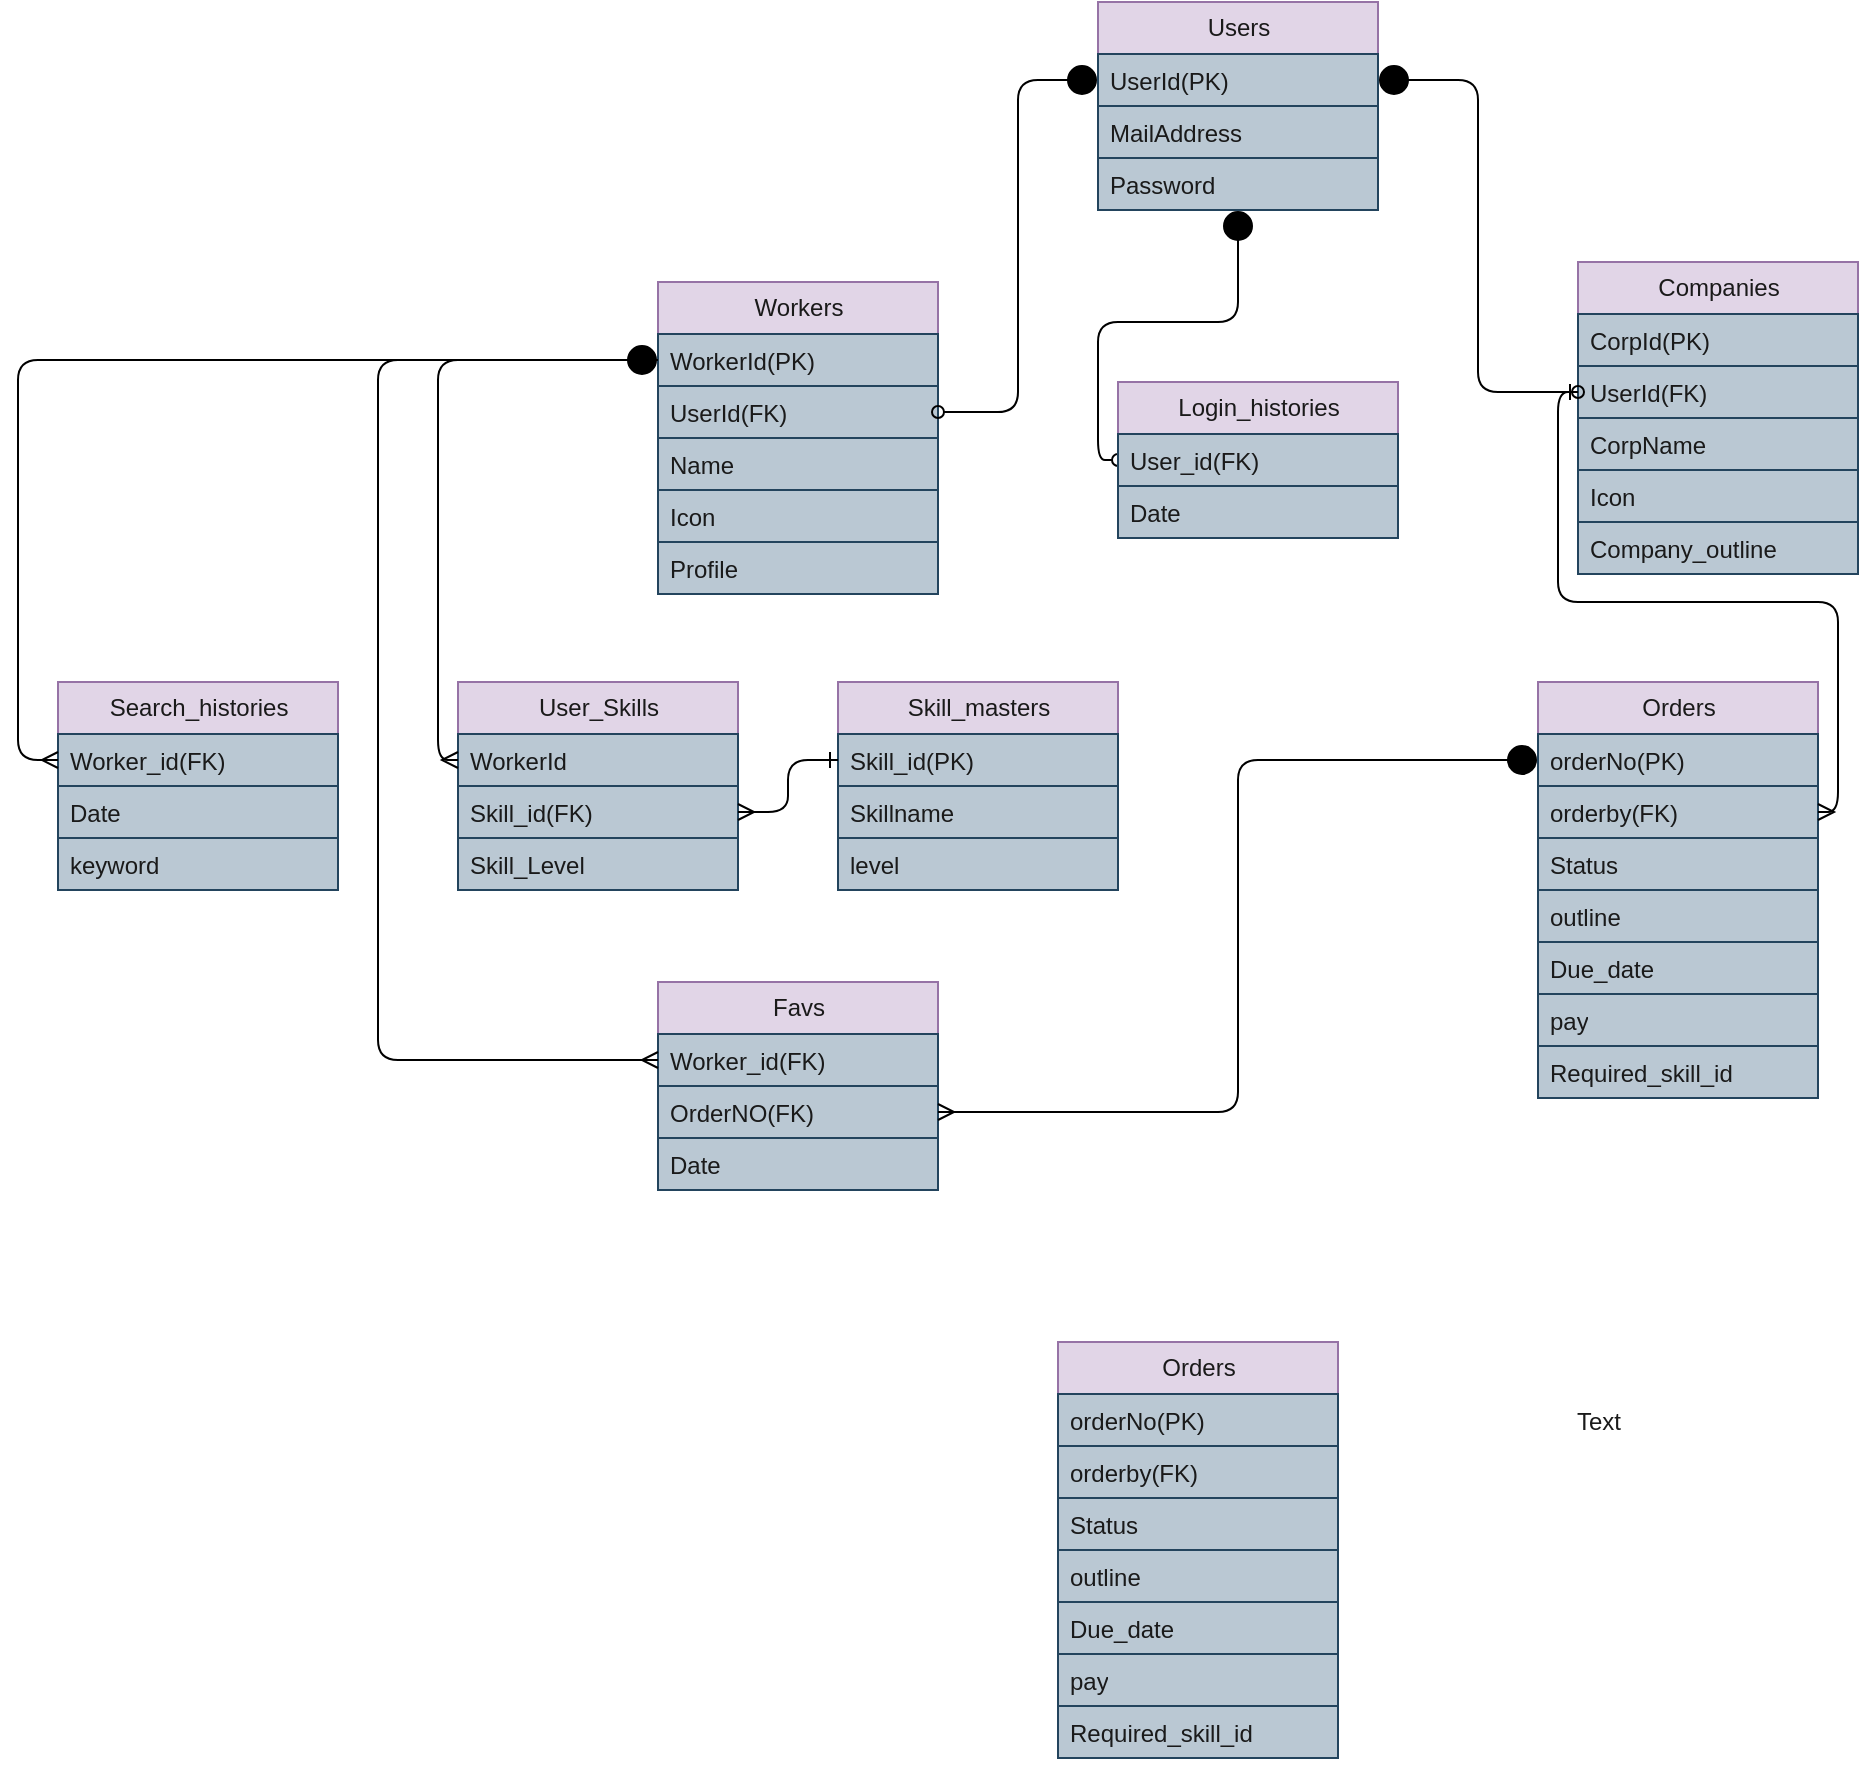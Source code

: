 <mxfile>
    <diagram id="KCtBOqn_2XuBti75bHBs" name="ページ1">
        <mxGraphModel dx="1829" dy="563" grid="1" gridSize="10" guides="1" tooltips="1" connect="1" arrows="1" fold="1" page="1" pageScale="1" pageWidth="827" pageHeight="1169" math="0" shadow="0">
            <root>
                <mxCell id="0"/>
                <mxCell id="1" parent="0"/>
                <mxCell id="41" style="edgeStyle=orthogonalEdgeStyle;html=1;entryX=0;entryY=0.5;entryDx=0;entryDy=0;fontColor=#1A1A1A;startArrow=circle;startFill=1;endArrow=oval;endFill=0;" parent="1" source="12" target="30" edge="1">
                    <mxGeometry relative="1" as="geometry"/>
                </mxCell>
                <mxCell id="12" value="&lt;font color=&quot;#1a1a1a&quot;&gt;Users&lt;/font&gt;" style="swimlane;fontStyle=0;childLayout=stackLayout;horizontal=1;startSize=26;fillColor=#e1d5e7;horizontalStack=0;resizeParent=1;resizeParentMax=0;resizeLast=0;collapsible=1;marginBottom=0;html=1;strokeColor=#9673a6;rounded=0;swimlaneLine=1;" parent="1" vertex="1">
                    <mxGeometry x="360" y="10" width="140" height="104" as="geometry"/>
                </mxCell>
                <mxCell id="13" value="&lt;font color=&quot;#1a1a1a&quot;&gt;UserId(PK)&lt;/font&gt;" style="text;strokeColor=#23445d;fillColor=#bac8d3;align=left;verticalAlign=top;spacingLeft=4;spacingRight=4;overflow=hidden;rotatable=0;points=[[0,0.5],[1,0.5]];portConstraint=eastwest;whiteSpace=wrap;html=1;" parent="12" vertex="1">
                    <mxGeometry y="26" width="140" height="26" as="geometry"/>
                </mxCell>
                <mxCell id="14" value="&lt;font color=&quot;#1a1a1a&quot;&gt;MailAddress&lt;/font&gt;" style="text;strokeColor=#23445d;fillColor=#bac8d3;align=left;verticalAlign=top;spacingLeft=4;spacingRight=4;overflow=hidden;rotatable=0;points=[[0,0.5],[1,0.5]];portConstraint=eastwest;whiteSpace=wrap;html=1;" parent="12" vertex="1">
                    <mxGeometry y="52" width="140" height="26" as="geometry"/>
                </mxCell>
                <mxCell id="15" value="&lt;font color=&quot;#1a1a1a&quot;&gt;Password&lt;/font&gt;" style="text;strokeColor=#23445d;fillColor=#bac8d3;align=left;verticalAlign=top;spacingLeft=4;spacingRight=4;overflow=hidden;rotatable=0;points=[[0,0.5],[1,0.5]];portConstraint=eastwest;whiteSpace=wrap;html=1;rounded=0;" parent="12" vertex="1">
                    <mxGeometry y="78" width="140" height="26" as="geometry"/>
                </mxCell>
                <mxCell id="17" value="&lt;font color=&quot;#1a1a1a&quot;&gt;Workers&lt;/font&gt;" style="swimlane;fontStyle=0;childLayout=stackLayout;horizontal=1;startSize=26;fillColor=#e1d5e7;horizontalStack=0;resizeParent=1;resizeParentMax=0;resizeLast=0;collapsible=1;marginBottom=0;html=1;strokeColor=#9673a6;rounded=0;swimlaneLine=1;" parent="1" vertex="1">
                    <mxGeometry x="140" y="150" width="140" height="156" as="geometry"/>
                </mxCell>
                <mxCell id="18" value="&lt;font color=&quot;#1a1a1a&quot;&gt;WorkerId(PK)&lt;/font&gt;" style="text;strokeColor=#23445d;fillColor=#bac8d3;align=left;verticalAlign=top;spacingLeft=4;spacingRight=4;overflow=hidden;rotatable=0;points=[[0,0.5],[1,0.5]];portConstraint=eastwest;whiteSpace=wrap;html=1;" parent="17" vertex="1">
                    <mxGeometry y="26" width="140" height="26" as="geometry"/>
                </mxCell>
                <mxCell id="19" value="&lt;font color=&quot;#1a1a1a&quot;&gt;UserId(FK)&lt;/font&gt;" style="text;strokeColor=#23445d;fillColor=#bac8d3;align=left;verticalAlign=top;spacingLeft=4;spacingRight=4;overflow=hidden;rotatable=0;points=[[0,0.5],[1,0.5]];portConstraint=eastwest;whiteSpace=wrap;html=1;" parent="17" vertex="1">
                    <mxGeometry y="52" width="140" height="26" as="geometry"/>
                </mxCell>
                <mxCell id="20" value="&lt;font color=&quot;#1a1a1a&quot;&gt;Name&lt;/font&gt;" style="text;strokeColor=#23445d;fillColor=#bac8d3;align=left;verticalAlign=top;spacingLeft=4;spacingRight=4;overflow=hidden;rotatable=0;points=[[0,0.5],[1,0.5]];portConstraint=eastwest;whiteSpace=wrap;html=1;rounded=0;" parent="17" vertex="1">
                    <mxGeometry y="78" width="140" height="26" as="geometry"/>
                </mxCell>
                <mxCell id="21" value="&lt;font color=&quot;#1a1a1a&quot;&gt;Icon&lt;/font&gt;" style="text;strokeColor=#23445d;fillColor=#bac8d3;align=left;verticalAlign=top;spacingLeft=4;spacingRight=4;overflow=hidden;rotatable=0;points=[[0,0.5],[1,0.5]];portConstraint=eastwest;whiteSpace=wrap;html=1;rounded=0;" parent="17" vertex="1">
                    <mxGeometry y="104" width="140" height="26" as="geometry"/>
                </mxCell>
                <mxCell id="22" value="&lt;font color=&quot;#1a1a1a&quot;&gt;Profile&lt;/font&gt;" style="text;strokeColor=#23445d;fillColor=#bac8d3;align=left;verticalAlign=top;spacingLeft=4;spacingRight=4;overflow=hidden;rotatable=0;points=[[0,0.5],[1,0.5]];portConstraint=eastwest;whiteSpace=wrap;html=1;rounded=0;" parent="17" vertex="1">
                    <mxGeometry y="130" width="140" height="26" as="geometry"/>
                </mxCell>
                <mxCell id="23" value="&lt;font color=&quot;#1a1a1a&quot;&gt;Companies&lt;/font&gt;" style="swimlane;fontStyle=0;childLayout=stackLayout;horizontal=1;startSize=26;fillColor=#e1d5e7;horizontalStack=0;resizeParent=1;resizeParentMax=0;resizeLast=0;collapsible=1;marginBottom=0;html=1;strokeColor=#9673a6;rounded=0;swimlaneLine=1;" parent="1" vertex="1">
                    <mxGeometry x="600" y="140" width="140" height="156" as="geometry"/>
                </mxCell>
                <mxCell id="24" value="&lt;font color=&quot;#1a1a1a&quot;&gt;CorpId(PK)&lt;/font&gt;" style="text;strokeColor=#23445d;fillColor=#bac8d3;align=left;verticalAlign=top;spacingLeft=4;spacingRight=4;overflow=hidden;rotatable=0;points=[[0,0.5],[1,0.5]];portConstraint=eastwest;whiteSpace=wrap;html=1;" parent="23" vertex="1">
                    <mxGeometry y="26" width="140" height="26" as="geometry"/>
                </mxCell>
                <mxCell id="25" value="&lt;font color=&quot;#1a1a1a&quot;&gt;UserId(FK)&lt;/font&gt;" style="text;strokeColor=#23445d;fillColor=#bac8d3;align=left;verticalAlign=top;spacingLeft=4;spacingRight=4;overflow=hidden;rotatable=0;points=[[0,0.5],[1,0.5]];portConstraint=eastwest;whiteSpace=wrap;html=1;" parent="23" vertex="1">
                    <mxGeometry y="52" width="140" height="26" as="geometry"/>
                </mxCell>
                <mxCell id="26" value="&lt;font color=&quot;#1a1a1a&quot;&gt;CorpName&lt;/font&gt;" style="text;strokeColor=#23445d;fillColor=#bac8d3;align=left;verticalAlign=top;spacingLeft=4;spacingRight=4;overflow=hidden;rotatable=0;points=[[0,0.5],[1,0.5]];portConstraint=eastwest;whiteSpace=wrap;html=1;rounded=0;" parent="23" vertex="1">
                    <mxGeometry y="78" width="140" height="26" as="geometry"/>
                </mxCell>
                <mxCell id="27" value="&lt;font color=&quot;#1a1a1a&quot;&gt;Icon&lt;/font&gt;" style="text;strokeColor=#23445d;fillColor=#bac8d3;align=left;verticalAlign=top;spacingLeft=4;spacingRight=4;overflow=hidden;rotatable=0;points=[[0,0.5],[1,0.5]];portConstraint=eastwest;whiteSpace=wrap;html=1;rounded=0;" parent="23" vertex="1">
                    <mxGeometry y="104" width="140" height="26" as="geometry"/>
                </mxCell>
                <mxCell id="28" value="&lt;font color=&quot;#1a1a1a&quot;&gt;Company_outline&lt;br&gt;&lt;/font&gt;" style="text;strokeColor=#23445d;fillColor=#bac8d3;align=left;verticalAlign=top;spacingLeft=4;spacingRight=4;overflow=hidden;rotatable=0;points=[[0,0.5],[1,0.5]];portConstraint=eastwest;whiteSpace=wrap;html=1;rounded=0;" parent="23" vertex="1">
                    <mxGeometry y="130" width="140" height="26" as="geometry"/>
                </mxCell>
                <mxCell id="29" value="&lt;font color=&quot;#1a1a1a&quot;&gt;Login_histories&lt;/font&gt;" style="swimlane;fontStyle=0;childLayout=stackLayout;horizontal=1;startSize=26;fillColor=#e1d5e7;horizontalStack=0;resizeParent=1;resizeParentMax=0;resizeLast=0;collapsible=1;marginBottom=0;html=1;strokeColor=#9673a6;rounded=0;swimlaneLine=1;" parent="1" vertex="1">
                    <mxGeometry x="370" y="200" width="140" height="78" as="geometry"/>
                </mxCell>
                <mxCell id="30" value="&lt;font color=&quot;#1a1a1a&quot;&gt;User_id(FK)&lt;/font&gt;" style="text;strokeColor=#23445d;fillColor=#bac8d3;align=left;verticalAlign=top;spacingLeft=4;spacingRight=4;overflow=hidden;rotatable=0;points=[[0,0.5],[1,0.5]];portConstraint=eastwest;whiteSpace=wrap;html=1;" parent="29" vertex="1">
                    <mxGeometry y="26" width="140" height="26" as="geometry"/>
                </mxCell>
                <mxCell id="31" value="&lt;font color=&quot;#1a1a1a&quot;&gt;Date&lt;/font&gt;" style="text;strokeColor=#23445d;fillColor=#bac8d3;align=left;verticalAlign=top;spacingLeft=4;spacingRight=4;overflow=hidden;rotatable=0;points=[[0,0.5],[1,0.5]];portConstraint=eastwest;whiteSpace=wrap;html=1;" parent="29" vertex="1">
                    <mxGeometry y="52" width="140" height="26" as="geometry"/>
                </mxCell>
                <mxCell id="37" style="edgeStyle=orthogonalEdgeStyle;html=1;exitX=0;exitY=0.5;exitDx=0;exitDy=0;entryX=1;entryY=0.5;entryDx=0;entryDy=0;fontColor=#1A1A1A;endArrow=oval;endFill=0;startArrow=circle;startFill=1;" parent="1" source="13" target="19" edge="1">
                    <mxGeometry relative="1" as="geometry"/>
                </mxCell>
                <mxCell id="40" style="edgeStyle=orthogonalEdgeStyle;html=1;exitX=1;exitY=0.5;exitDx=0;exitDy=0;entryX=0;entryY=0.5;entryDx=0;entryDy=0;fontColor=#1A1A1A;startArrow=circle;startFill=1;endArrow=oval;endFill=0;" parent="1" source="13" target="25" edge="1">
                    <mxGeometry relative="1" as="geometry"/>
                </mxCell>
                <mxCell id="42" value="&lt;font color=&quot;#1a1a1a&quot;&gt;User_Skills&lt;/font&gt;" style="swimlane;fontStyle=0;childLayout=stackLayout;horizontal=1;startSize=26;fillColor=#e1d5e7;horizontalStack=0;resizeParent=1;resizeParentMax=0;resizeLast=0;collapsible=1;marginBottom=0;html=1;strokeColor=#9673a6;rounded=0;swimlaneLine=1;" parent="1" vertex="1">
                    <mxGeometry x="40" y="350" width="140" height="104" as="geometry"/>
                </mxCell>
                <mxCell id="43" value="&lt;font color=&quot;#1a1a1a&quot;&gt;WorkerId&lt;/font&gt;" style="text;strokeColor=#23445d;fillColor=#bac8d3;align=left;verticalAlign=top;spacingLeft=4;spacingRight=4;overflow=hidden;rotatable=0;points=[[0,0.5],[1,0.5]];portConstraint=eastwest;whiteSpace=wrap;html=1;" parent="42" vertex="1">
                    <mxGeometry y="26" width="140" height="26" as="geometry"/>
                </mxCell>
                <mxCell id="44" value="&lt;font color=&quot;#1a1a1a&quot;&gt;Skill_id(FK)&lt;/font&gt;" style="text;strokeColor=#23445d;fillColor=#bac8d3;align=left;verticalAlign=top;spacingLeft=4;spacingRight=4;overflow=hidden;rotatable=0;points=[[0,0.5],[1,0.5]];portConstraint=eastwest;whiteSpace=wrap;html=1;" parent="42" vertex="1">
                    <mxGeometry y="52" width="140" height="26" as="geometry"/>
                </mxCell>
                <mxCell id="45" value="&lt;font color=&quot;#1a1a1a&quot;&gt;Skill_Level&lt;/font&gt;" style="text;strokeColor=#23445d;fillColor=#bac8d3;align=left;verticalAlign=top;spacingLeft=4;spacingRight=4;overflow=hidden;rotatable=0;points=[[0,0.5],[1,0.5]];portConstraint=eastwest;whiteSpace=wrap;html=1;" parent="42" vertex="1">
                    <mxGeometry y="78" width="140" height="26" as="geometry"/>
                </mxCell>
                <mxCell id="46" style="edgeStyle=orthogonalEdgeStyle;html=1;entryX=0;entryY=0.5;entryDx=0;entryDy=0;fontColor=#1A1A1A;startArrow=circle;startFill=1;endArrow=ERmany;endFill=0;" parent="1" source="18" target="43" edge="1">
                    <mxGeometry relative="1" as="geometry"/>
                </mxCell>
                <mxCell id="48" value="&lt;font color=&quot;#1a1a1a&quot;&gt;Skill_masters&lt;/font&gt;" style="swimlane;fontStyle=0;childLayout=stackLayout;horizontal=1;startSize=26;fillColor=#e1d5e7;horizontalStack=0;resizeParent=1;resizeParentMax=0;resizeLast=0;collapsible=1;marginBottom=0;html=1;strokeColor=#9673a6;rounded=0;swimlaneLine=1;" parent="1" vertex="1">
                    <mxGeometry x="230" y="350" width="140" height="104" as="geometry"/>
                </mxCell>
                <mxCell id="49" value="&lt;font color=&quot;#1a1a1a&quot;&gt;Skill_id(PK)&lt;/font&gt;" style="text;strokeColor=#23445d;fillColor=#bac8d3;align=left;verticalAlign=top;spacingLeft=4;spacingRight=4;overflow=hidden;rotatable=0;points=[[0,0.5],[1,0.5]];portConstraint=eastwest;whiteSpace=wrap;html=1;" parent="48" vertex="1">
                    <mxGeometry y="26" width="140" height="26" as="geometry"/>
                </mxCell>
                <mxCell id="50" value="&lt;font color=&quot;#1a1a1a&quot;&gt;Skillname&lt;/font&gt;" style="text;strokeColor=#23445d;fillColor=#bac8d3;align=left;verticalAlign=top;spacingLeft=4;spacingRight=4;overflow=hidden;rotatable=0;points=[[0,0.5],[1,0.5]];portConstraint=eastwest;whiteSpace=wrap;html=1;" parent="48" vertex="1">
                    <mxGeometry y="52" width="140" height="26" as="geometry"/>
                </mxCell>
                <mxCell id="51" value="&lt;font color=&quot;#1a1a1a&quot;&gt;level&lt;/font&gt;" style="text;strokeColor=#23445d;fillColor=#bac8d3;align=left;verticalAlign=top;spacingLeft=4;spacingRight=4;overflow=hidden;rotatable=0;points=[[0,0.5],[1,0.5]];portConstraint=eastwest;whiteSpace=wrap;html=1;" parent="48" vertex="1">
                    <mxGeometry y="78" width="140" height="26" as="geometry"/>
                </mxCell>
                <mxCell id="52" style="edgeStyle=orthogonalEdgeStyle;html=1;fontColor=#1A1A1A;startArrow=ERone;startFill=0;endArrow=ERmany;endFill=0;" parent="1" source="49" target="44" edge="1">
                    <mxGeometry relative="1" as="geometry"/>
                </mxCell>
                <mxCell id="53" value="&lt;font color=&quot;#1a1a1a&quot;&gt;Orders&lt;/font&gt;" style="swimlane;fontStyle=0;childLayout=stackLayout;horizontal=1;startSize=26;fillColor=#e1d5e7;horizontalStack=0;resizeParent=1;resizeParentMax=0;resizeLast=0;collapsible=1;marginBottom=0;html=1;strokeColor=#9673a6;rounded=0;swimlaneLine=1;" parent="1" vertex="1">
                    <mxGeometry x="580" y="350" width="140" height="208" as="geometry"/>
                </mxCell>
                <mxCell id="54" value="&lt;font color=&quot;#1a1a1a&quot;&gt;orderNo(PK)&lt;/font&gt;" style="text;strokeColor=#23445d;fillColor=#bac8d3;align=left;verticalAlign=top;spacingLeft=4;spacingRight=4;overflow=hidden;rotatable=0;points=[[0,0.5],[1,0.5]];portConstraint=eastwest;whiteSpace=wrap;html=1;" parent="53" vertex="1">
                    <mxGeometry y="26" width="140" height="26" as="geometry"/>
                </mxCell>
                <mxCell id="55" value="&lt;font color=&quot;#1a1a1a&quot;&gt;orderby(FK)&lt;/font&gt;" style="text;strokeColor=#23445d;fillColor=#bac8d3;align=left;verticalAlign=top;spacingLeft=4;spacingRight=4;overflow=hidden;rotatable=0;points=[[0,0.5],[1,0.5]];portConstraint=eastwest;whiteSpace=wrap;html=1;" parent="53" vertex="1">
                    <mxGeometry y="52" width="140" height="26" as="geometry"/>
                </mxCell>
                <mxCell id="75" value="&lt;font color=&quot;#1a1a1a&quot;&gt;Status&lt;/font&gt;" style="text;strokeColor=#23445d;fillColor=#bac8d3;align=left;verticalAlign=top;spacingLeft=4;spacingRight=4;overflow=hidden;rotatable=0;points=[[0,0.5],[1,0.5]];portConstraint=eastwest;whiteSpace=wrap;html=1;" parent="53" vertex="1">
                    <mxGeometry y="78" width="140" height="26" as="geometry"/>
                </mxCell>
                <mxCell id="56" value="&lt;font color=&quot;#1a1a1a&quot;&gt;outline&lt;/font&gt;" style="text;strokeColor=#23445d;fillColor=#bac8d3;align=left;verticalAlign=top;spacingLeft=4;spacingRight=4;overflow=hidden;rotatable=0;points=[[0,0.5],[1,0.5]];portConstraint=eastwest;whiteSpace=wrap;html=1;" parent="53" vertex="1">
                    <mxGeometry y="104" width="140" height="26" as="geometry"/>
                </mxCell>
                <mxCell id="57" value="&lt;font color=&quot;#1a1a1a&quot;&gt;Due_date&lt;/font&gt;" style="text;strokeColor=#23445d;fillColor=#bac8d3;align=left;verticalAlign=top;spacingLeft=4;spacingRight=4;overflow=hidden;rotatable=0;points=[[0,0.5],[1,0.5]];portConstraint=eastwest;whiteSpace=wrap;html=1;" parent="53" vertex="1">
                    <mxGeometry y="130" width="140" height="26" as="geometry"/>
                </mxCell>
                <mxCell id="60" value="&lt;font color=&quot;#1a1a1a&quot;&gt;pay&lt;/font&gt;" style="text;strokeColor=#23445d;fillColor=#bac8d3;align=left;verticalAlign=top;spacingLeft=4;spacingRight=4;overflow=hidden;rotatable=0;points=[[0,0.5],[1,0.5]];portConstraint=eastwest;whiteSpace=wrap;html=1;" parent="53" vertex="1">
                    <mxGeometry y="156" width="140" height="26" as="geometry"/>
                </mxCell>
                <mxCell id="58" value="&lt;font color=&quot;#1a1a1a&quot;&gt;Required_skill_id&lt;/font&gt;" style="text;strokeColor=#23445d;fillColor=#bac8d3;align=left;verticalAlign=top;spacingLeft=4;spacingRight=4;overflow=hidden;rotatable=0;points=[[0,0.5],[1,0.5]];portConstraint=eastwest;whiteSpace=wrap;html=1;" parent="53" vertex="1">
                    <mxGeometry y="182" width="140" height="26" as="geometry"/>
                </mxCell>
                <mxCell id="59" style="edgeStyle=orthogonalEdgeStyle;html=1;fontColor=#1A1A1A;startArrow=ERone;startFill=0;endArrow=ERmany;endFill=0;" parent="1" source="25" target="55" edge="1">
                    <mxGeometry relative="1" as="geometry"/>
                </mxCell>
                <mxCell id="61" value="&lt;font color=&quot;#1a1a1a&quot;&gt;Search_histories&lt;/font&gt;" style="swimlane;fontStyle=0;childLayout=stackLayout;horizontal=1;startSize=26;fillColor=#e1d5e7;horizontalStack=0;resizeParent=1;resizeParentMax=0;resizeLast=0;collapsible=1;marginBottom=0;html=1;strokeColor=#9673a6;rounded=0;swimlaneLine=1;" parent="1" vertex="1">
                    <mxGeometry x="-160" y="350" width="140" height="104" as="geometry"/>
                </mxCell>
                <mxCell id="62" value="&lt;font color=&quot;#1a1a1a&quot;&gt;Worker_id(FK)&lt;/font&gt;" style="text;strokeColor=#23445d;fillColor=#bac8d3;align=left;verticalAlign=top;spacingLeft=4;spacingRight=4;overflow=hidden;rotatable=0;points=[[0,0.5],[1,0.5]];portConstraint=eastwest;whiteSpace=wrap;html=1;" parent="61" vertex="1">
                    <mxGeometry y="26" width="140" height="26" as="geometry"/>
                </mxCell>
                <mxCell id="63" value="&lt;font color=&quot;#1a1a1a&quot;&gt;Date&lt;/font&gt;" style="text;strokeColor=#23445d;fillColor=#bac8d3;align=left;verticalAlign=top;spacingLeft=4;spacingRight=4;overflow=hidden;rotatable=0;points=[[0,0.5],[1,0.5]];portConstraint=eastwest;whiteSpace=wrap;html=1;" parent="61" vertex="1">
                    <mxGeometry y="52" width="140" height="26" as="geometry"/>
                </mxCell>
                <mxCell id="64" value="&lt;font color=&quot;#1a1a1a&quot;&gt;keyword&lt;/font&gt;" style="text;strokeColor=#23445d;fillColor=#bac8d3;align=left;verticalAlign=top;spacingLeft=4;spacingRight=4;overflow=hidden;rotatable=0;points=[[0,0.5],[1,0.5]];portConstraint=eastwest;whiteSpace=wrap;html=1;" parent="61" vertex="1">
                    <mxGeometry y="78" width="140" height="26" as="geometry"/>
                </mxCell>
                <mxCell id="68" style="edgeStyle=orthogonalEdgeStyle;html=1;entryX=0;entryY=0.5;entryDx=0;entryDy=0;fontColor=#1A1A1A;startArrow=ERone;startFill=0;endArrow=ERmany;endFill=0;" parent="1" source="18" target="62" edge="1">
                    <mxGeometry relative="1" as="geometry">
                        <Array as="points">
                            <mxPoint x="-180" y="189"/>
                            <mxPoint x="-180" y="389"/>
                        </Array>
                    </mxGeometry>
                </mxCell>
                <mxCell id="69" value="&lt;font color=&quot;#1a1a1a&quot;&gt;Favs&lt;/font&gt;" style="swimlane;fontStyle=0;childLayout=stackLayout;horizontal=1;startSize=26;fillColor=#e1d5e7;horizontalStack=0;resizeParent=1;resizeParentMax=0;resizeLast=0;collapsible=1;marginBottom=0;html=1;strokeColor=#9673a6;rounded=0;swimlaneLine=1;" parent="1" vertex="1">
                    <mxGeometry x="140" y="500" width="140" height="104" as="geometry"/>
                </mxCell>
                <mxCell id="70" value="&lt;font color=&quot;#1a1a1a&quot;&gt;Worker_id(FK)&lt;/font&gt;" style="text;strokeColor=#23445d;fillColor=#bac8d3;align=left;verticalAlign=top;spacingLeft=4;spacingRight=4;overflow=hidden;rotatable=0;points=[[0,0.5],[1,0.5]];portConstraint=eastwest;whiteSpace=wrap;html=1;" parent="69" vertex="1">
                    <mxGeometry y="26" width="140" height="26" as="geometry"/>
                </mxCell>
                <mxCell id="71" value="&lt;font color=&quot;#1a1a1a&quot;&gt;OrderNO(FK)&lt;/font&gt;" style="text;strokeColor=#23445d;fillColor=#bac8d3;align=left;verticalAlign=top;spacingLeft=4;spacingRight=4;overflow=hidden;rotatable=0;points=[[0,0.5],[1,0.5]];portConstraint=eastwest;whiteSpace=wrap;html=1;" parent="69" vertex="1">
                    <mxGeometry y="52" width="140" height="26" as="geometry"/>
                </mxCell>
                <mxCell id="72" value="&lt;font color=&quot;#1a1a1a&quot;&gt;Date&lt;/font&gt;" style="text;strokeColor=#23445d;fillColor=#bac8d3;align=left;verticalAlign=top;spacingLeft=4;spacingRight=4;overflow=hidden;rotatable=0;points=[[0,0.5],[1,0.5]];portConstraint=eastwest;whiteSpace=wrap;html=1;" parent="69" vertex="1">
                    <mxGeometry y="78" width="140" height="26" as="geometry"/>
                </mxCell>
                <mxCell id="73" style="edgeStyle=orthogonalEdgeStyle;html=1;fontColor=#1A1A1A;startArrow=ERone;startFill=0;endArrow=ERmany;endFill=0;" parent="1" source="18" target="70" edge="1">
                    <mxGeometry relative="1" as="geometry">
                        <Array as="points">
                            <mxPoint y="189"/>
                            <mxPoint y="539"/>
                        </Array>
                    </mxGeometry>
                </mxCell>
                <mxCell id="74" style="edgeStyle=orthogonalEdgeStyle;html=1;fontColor=#1A1A1A;startArrow=circle;startFill=1;endArrow=ERmany;endFill=0;" parent="1" source="54" target="71" edge="1">
                    <mxGeometry relative="1" as="geometry"/>
                </mxCell>
                <mxCell id="76" value="&lt;font color=&quot;#1a1a1a&quot;&gt;Orders&lt;/font&gt;" style="swimlane;fontStyle=0;childLayout=stackLayout;horizontal=1;startSize=26;fillColor=#e1d5e7;horizontalStack=0;resizeParent=1;resizeParentMax=0;resizeLast=0;collapsible=1;marginBottom=0;html=1;strokeColor=#9673a6;rounded=0;swimlaneLine=1;" parent="1" vertex="1">
                    <mxGeometry x="340" y="680" width="140" height="208" as="geometry"/>
                </mxCell>
                <mxCell id="77" value="&lt;font color=&quot;#1a1a1a&quot;&gt;orderNo(PK)&lt;/font&gt;" style="text;strokeColor=#23445d;fillColor=#bac8d3;align=left;verticalAlign=top;spacingLeft=4;spacingRight=4;overflow=hidden;rotatable=0;points=[[0,0.5],[1,0.5]];portConstraint=eastwest;whiteSpace=wrap;html=1;" parent="76" vertex="1">
                    <mxGeometry y="26" width="140" height="26" as="geometry"/>
                </mxCell>
                <mxCell id="78" value="&lt;font color=&quot;#1a1a1a&quot;&gt;orderby(FK)&lt;/font&gt;" style="text;strokeColor=#23445d;fillColor=#bac8d3;align=left;verticalAlign=top;spacingLeft=4;spacingRight=4;overflow=hidden;rotatable=0;points=[[0,0.5],[1,0.5]];portConstraint=eastwest;whiteSpace=wrap;html=1;" parent="76" vertex="1">
                    <mxGeometry y="52" width="140" height="26" as="geometry"/>
                </mxCell>
                <mxCell id="79" value="&lt;font color=&quot;#1a1a1a&quot;&gt;Status&lt;/font&gt;" style="text;strokeColor=#23445d;fillColor=#bac8d3;align=left;verticalAlign=top;spacingLeft=4;spacingRight=4;overflow=hidden;rotatable=0;points=[[0,0.5],[1,0.5]];portConstraint=eastwest;whiteSpace=wrap;html=1;" parent="76" vertex="1">
                    <mxGeometry y="78" width="140" height="26" as="geometry"/>
                </mxCell>
                <mxCell id="80" value="&lt;font color=&quot;#1a1a1a&quot;&gt;outline&lt;/font&gt;" style="text;strokeColor=#23445d;fillColor=#bac8d3;align=left;verticalAlign=top;spacingLeft=4;spacingRight=4;overflow=hidden;rotatable=0;points=[[0,0.5],[1,0.5]];portConstraint=eastwest;whiteSpace=wrap;html=1;" parent="76" vertex="1">
                    <mxGeometry y="104" width="140" height="26" as="geometry"/>
                </mxCell>
                <mxCell id="81" value="&lt;font color=&quot;#1a1a1a&quot;&gt;Due_date&lt;/font&gt;" style="text;strokeColor=#23445d;fillColor=#bac8d3;align=left;verticalAlign=top;spacingLeft=4;spacingRight=4;overflow=hidden;rotatable=0;points=[[0,0.5],[1,0.5]];portConstraint=eastwest;whiteSpace=wrap;html=1;" parent="76" vertex="1">
                    <mxGeometry y="130" width="140" height="26" as="geometry"/>
                </mxCell>
                <mxCell id="82" value="&lt;font color=&quot;#1a1a1a&quot;&gt;pay&lt;/font&gt;" style="text;strokeColor=#23445d;fillColor=#bac8d3;align=left;verticalAlign=top;spacingLeft=4;spacingRight=4;overflow=hidden;rotatable=0;points=[[0,0.5],[1,0.5]];portConstraint=eastwest;whiteSpace=wrap;html=1;" parent="76" vertex="1">
                    <mxGeometry y="156" width="140" height="26" as="geometry"/>
                </mxCell>
                <mxCell id="83" value="&lt;font color=&quot;#1a1a1a&quot;&gt;Required_skill_id&lt;/font&gt;" style="text;strokeColor=#23445d;fillColor=#bac8d3;align=left;verticalAlign=top;spacingLeft=4;spacingRight=4;overflow=hidden;rotatable=0;points=[[0,0.5],[1,0.5]];portConstraint=eastwest;whiteSpace=wrap;html=1;" parent="76" vertex="1">
                    <mxGeometry y="182" width="140" height="26" as="geometry"/>
                </mxCell>
                <mxCell id="84" value="Text" style="text;html=1;align=center;verticalAlign=middle;resizable=0;points=[];autosize=1;strokeColor=none;fillColor=none;fontColor=#1A1A1A;" parent="1" vertex="1">
                    <mxGeometry x="585" y="705" width="50" height="30" as="geometry"/>
                </mxCell>
            </root>
        </mxGraphModel>
    </diagram>
</mxfile>